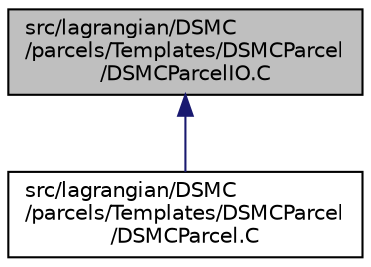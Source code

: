 digraph "src/lagrangian/DSMC/parcels/Templates/DSMCParcel/DSMCParcelIO.C"
{
  bgcolor="transparent";
  edge [fontname="Helvetica",fontsize="10",labelfontname="Helvetica",labelfontsize="10"];
  node [fontname="Helvetica",fontsize="10",shape=record];
  Node389 [label="src/lagrangian/DSMC\l/parcels/Templates/DSMCParcel\l/DSMCParcelIO.C",height=0.2,width=0.4,color="black", fillcolor="grey75", style="filled", fontcolor="black"];
  Node389 -> Node390 [dir="back",color="midnightblue",fontsize="10",style="solid",fontname="Helvetica"];
  Node390 [label="src/lagrangian/DSMC\l/parcels/Templates/DSMCParcel\l/DSMCParcel.C",height=0.2,width=0.4,color="black",URL="$a05729.html"];
}
